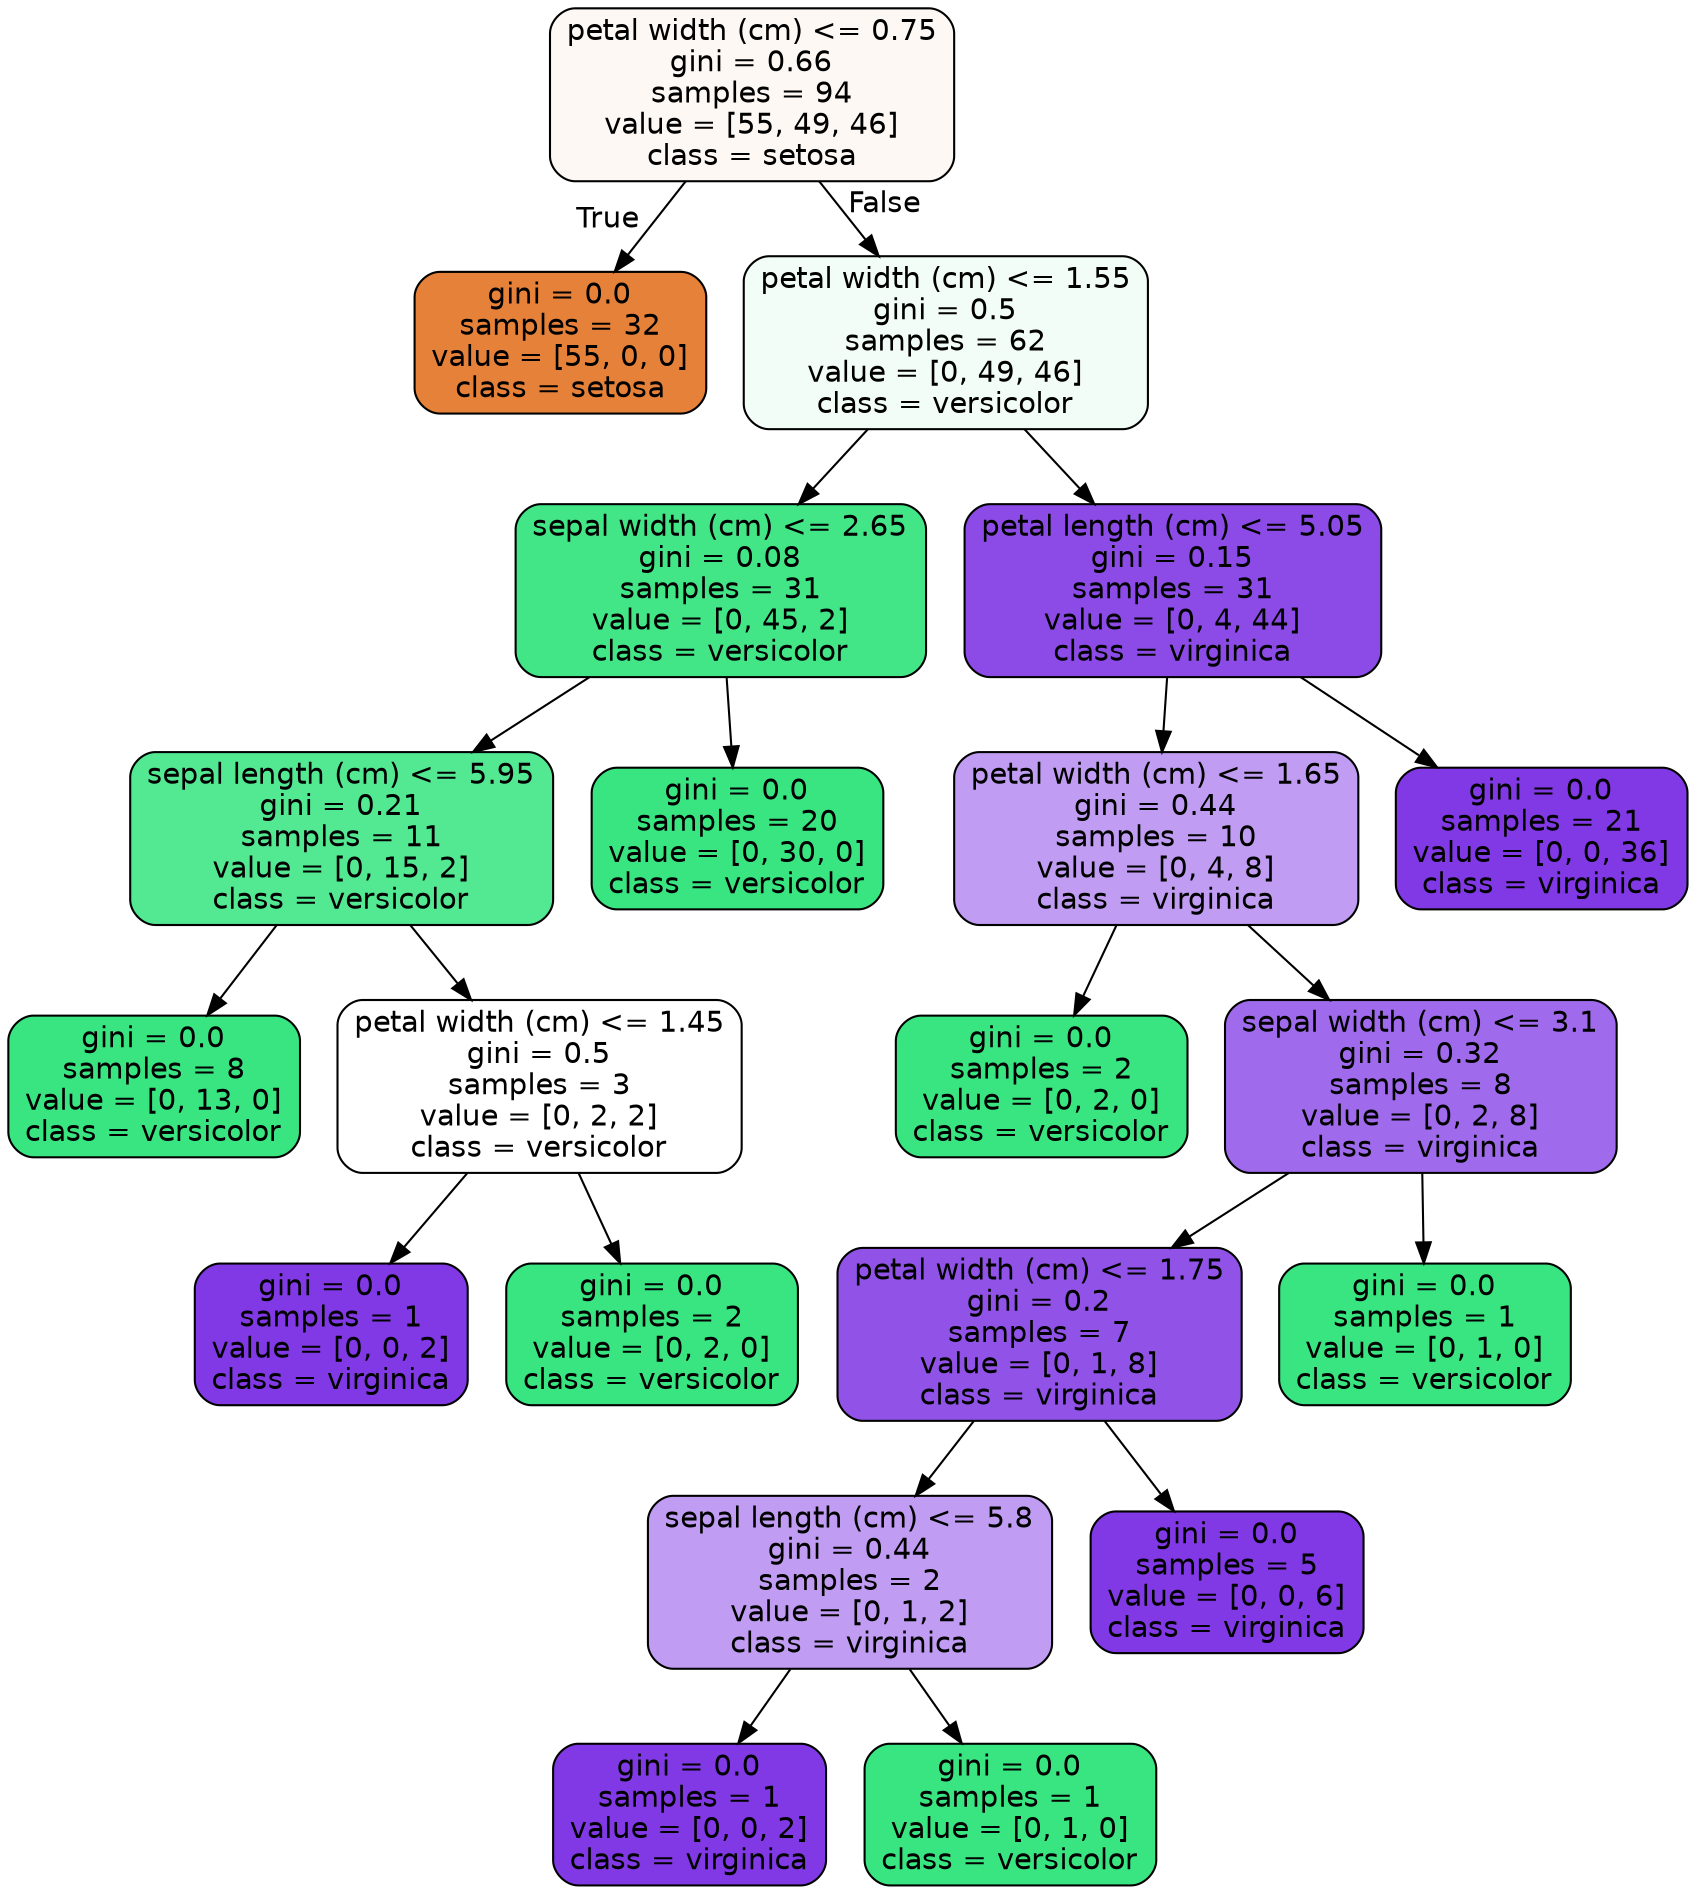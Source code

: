 digraph Tree {
node [shape=box, style="filled, rounded", color="black", fontname="helvetica"] ;
edge [fontname="helvetica"] ;
0 [label="petal width (cm) <= 0.75\ngini = 0.66\nsamples = 94\nvalue = [55, 49, 46]\nclass = setosa", fillcolor="#fdf8f3"] ;
1 [label="gini = 0.0\nsamples = 32\nvalue = [55, 0, 0]\nclass = setosa", fillcolor="#e58139"] ;
0 -> 1 [labeldistance=2.5, labelangle=45, headlabel="True"] ;
2 [label="petal width (cm) <= 1.55\ngini = 0.5\nsamples = 62\nvalue = [0, 49, 46]\nclass = versicolor", fillcolor="#f3fdf7"] ;
0 -> 2 [labeldistance=2.5, labelangle=-45, headlabel="False"] ;
3 [label="sepal width (cm) <= 2.65\ngini = 0.08\nsamples = 31\nvalue = [0, 45, 2]\nclass = versicolor", fillcolor="#42e687"] ;
2 -> 3 ;
4 [label="sepal length (cm) <= 5.95\ngini = 0.21\nsamples = 11\nvalue = [0, 15, 2]\nclass = versicolor", fillcolor="#53e892"] ;
3 -> 4 ;
5 [label="gini = 0.0\nsamples = 8\nvalue = [0, 13, 0]\nclass = versicolor", fillcolor="#39e581"] ;
4 -> 5 ;
6 [label="petal width (cm) <= 1.45\ngini = 0.5\nsamples = 3\nvalue = [0, 2, 2]\nclass = versicolor", fillcolor="#ffffff"] ;
4 -> 6 ;
7 [label="gini = 0.0\nsamples = 1\nvalue = [0, 0, 2]\nclass = virginica", fillcolor="#8139e5"] ;
6 -> 7 ;
8 [label="gini = 0.0\nsamples = 2\nvalue = [0, 2, 0]\nclass = versicolor", fillcolor="#39e581"] ;
6 -> 8 ;
9 [label="gini = 0.0\nsamples = 20\nvalue = [0, 30, 0]\nclass = versicolor", fillcolor="#39e581"] ;
3 -> 9 ;
10 [label="petal length (cm) <= 5.05\ngini = 0.15\nsamples = 31\nvalue = [0, 4, 44]\nclass = virginica", fillcolor="#8c4be7"] ;
2 -> 10 ;
11 [label="petal width (cm) <= 1.65\ngini = 0.44\nsamples = 10\nvalue = [0, 4, 8]\nclass = virginica", fillcolor="#c09cf2"] ;
10 -> 11 ;
12 [label="gini = 0.0\nsamples = 2\nvalue = [0, 2, 0]\nclass = versicolor", fillcolor="#39e581"] ;
11 -> 12 ;
13 [label="sepal width (cm) <= 3.1\ngini = 0.32\nsamples = 8\nvalue = [0, 2, 8]\nclass = virginica", fillcolor="#a06aec"] ;
11 -> 13 ;
14 [label="petal width (cm) <= 1.75\ngini = 0.2\nsamples = 7\nvalue = [0, 1, 8]\nclass = virginica", fillcolor="#9152e8"] ;
13 -> 14 ;
15 [label="sepal length (cm) <= 5.8\ngini = 0.44\nsamples = 2\nvalue = [0, 1, 2]\nclass = virginica", fillcolor="#c09cf2"] ;
14 -> 15 ;
16 [label="gini = 0.0\nsamples = 1\nvalue = [0, 0, 2]\nclass = virginica", fillcolor="#8139e5"] ;
15 -> 16 ;
17 [label="gini = 0.0\nsamples = 1\nvalue = [0, 1, 0]\nclass = versicolor", fillcolor="#39e581"] ;
15 -> 17 ;
18 [label="gini = 0.0\nsamples = 5\nvalue = [0, 0, 6]\nclass = virginica", fillcolor="#8139e5"] ;
14 -> 18 ;
19 [label="gini = 0.0\nsamples = 1\nvalue = [0, 1, 0]\nclass = versicolor", fillcolor="#39e581"] ;
13 -> 19 ;
20 [label="gini = 0.0\nsamples = 21\nvalue = [0, 0, 36]\nclass = virginica", fillcolor="#8139e5"] ;
10 -> 20 ;
}